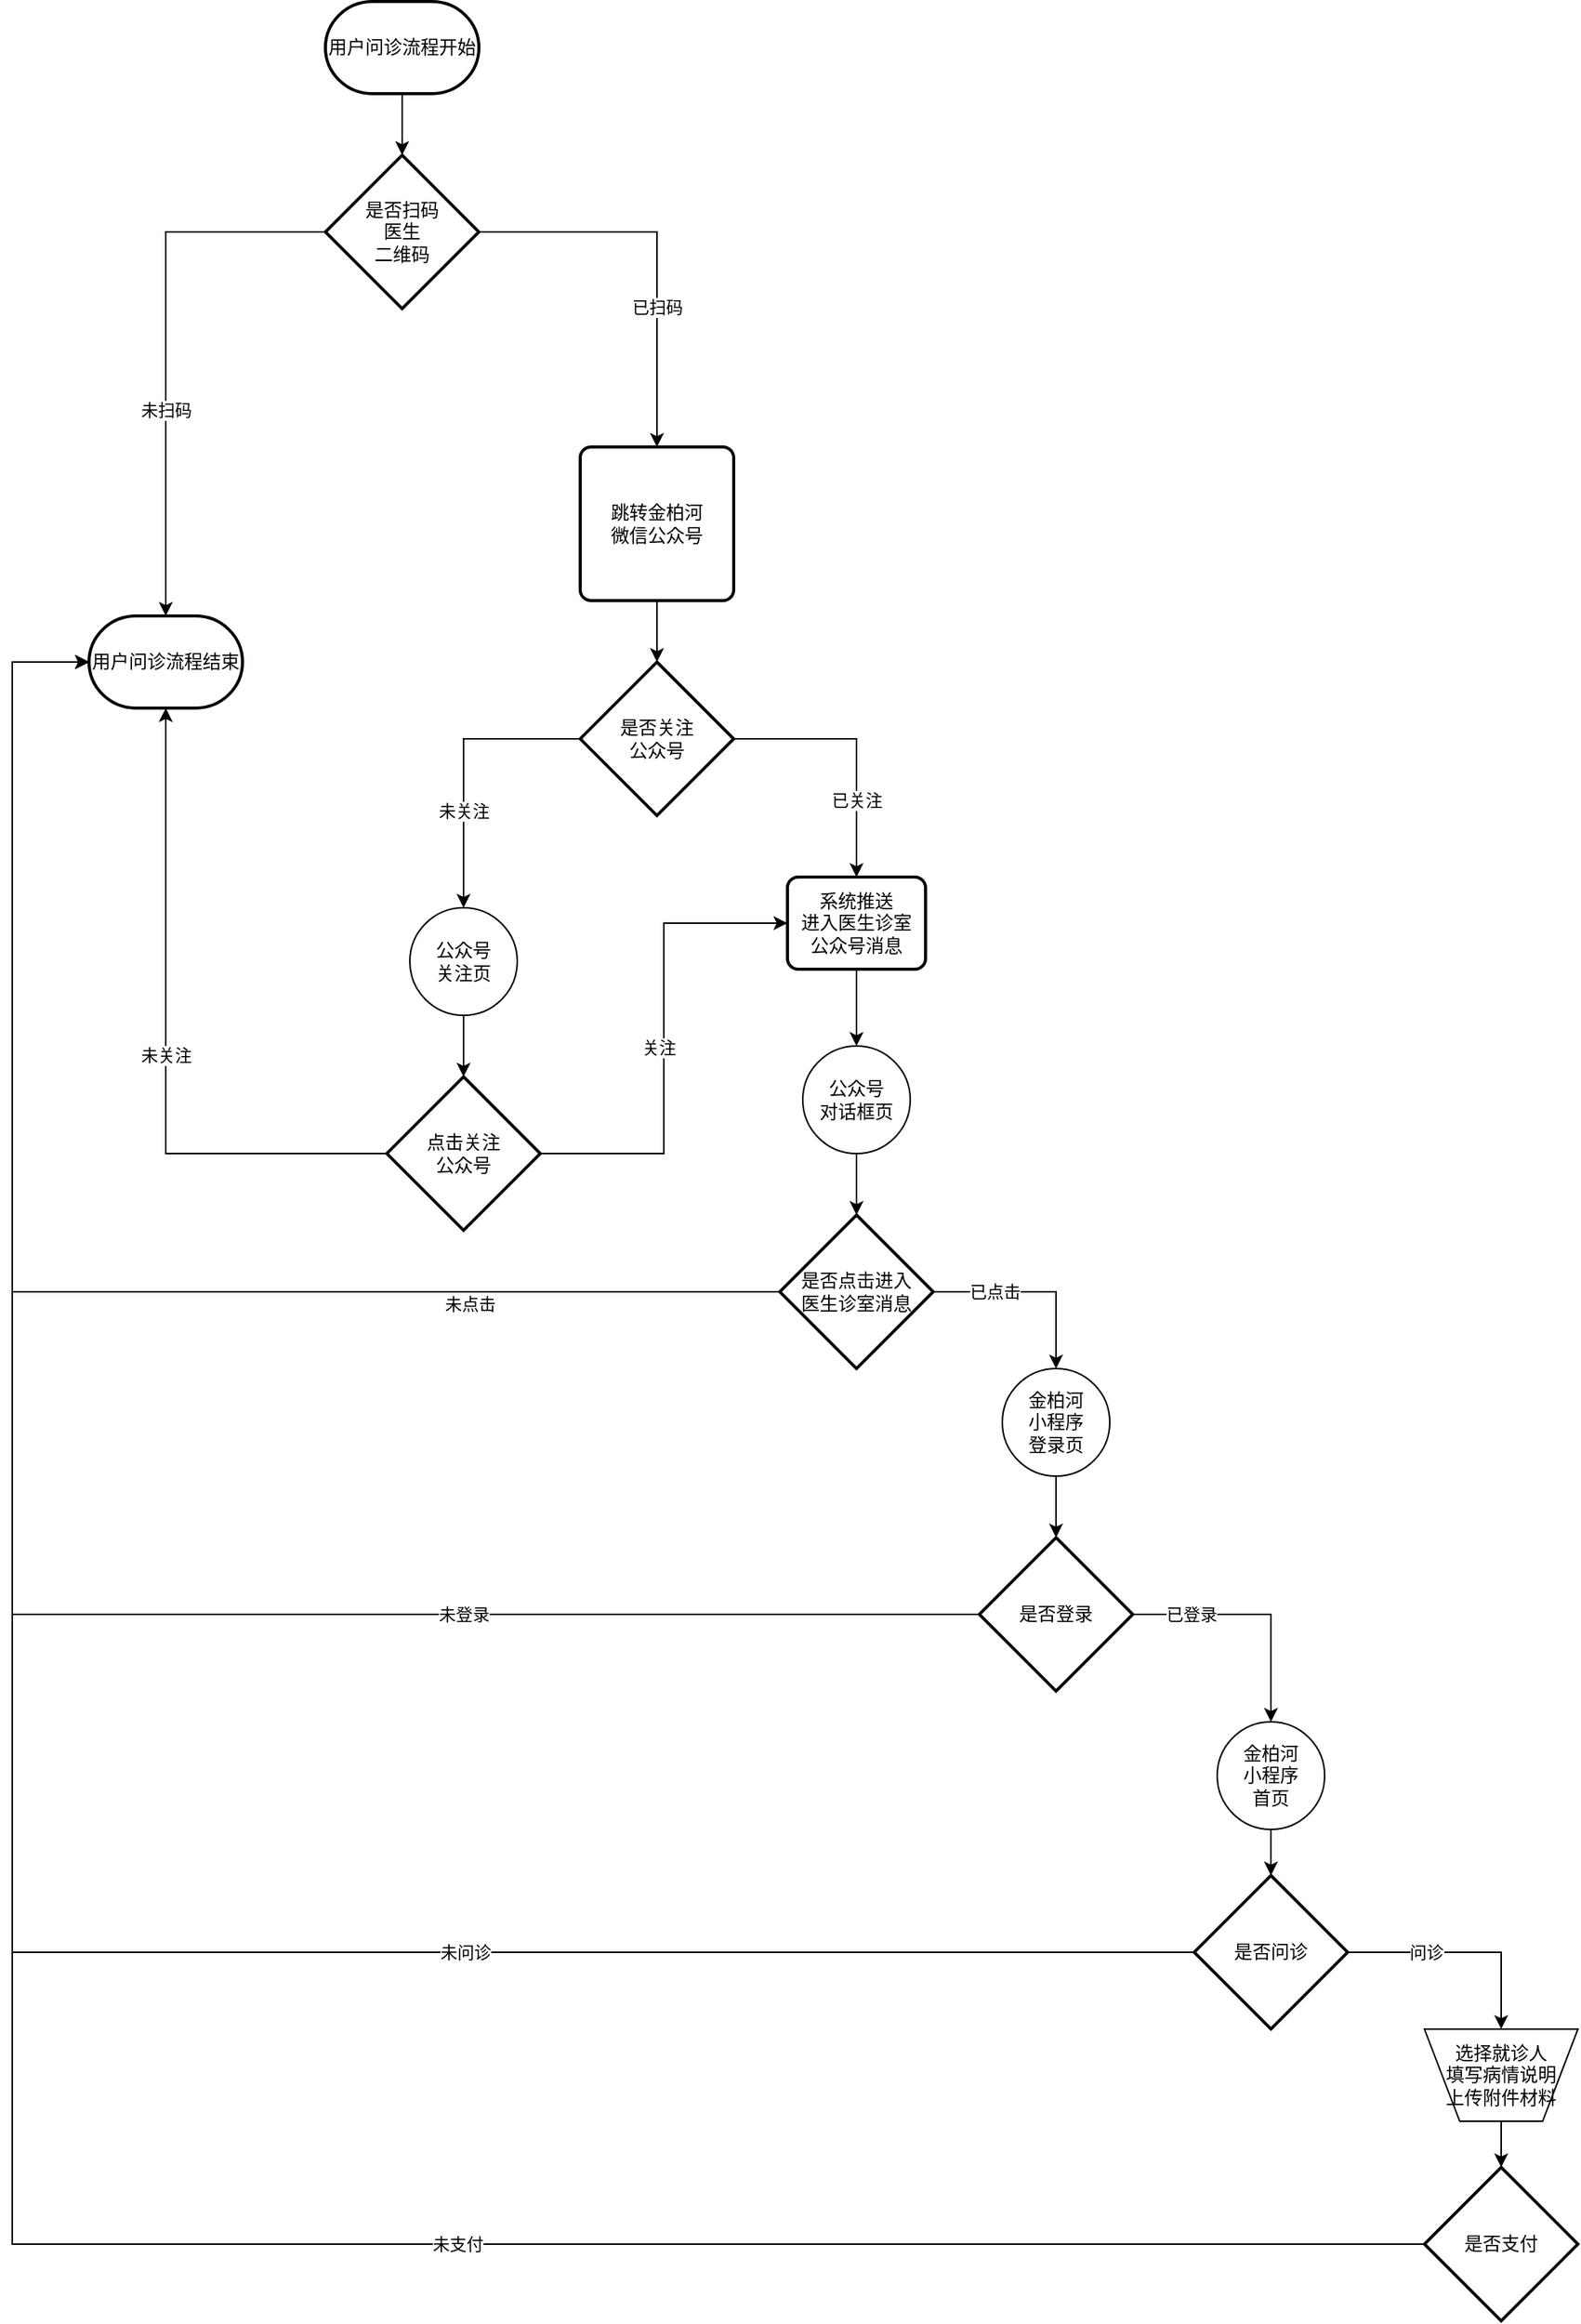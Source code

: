 <mxfile version="20.1.3" type="github">
  <diagram id="R4xweMAqfwO3BosUm7iH" name="第 1 页">
    <mxGraphModel dx="1422" dy="762" grid="1" gridSize="10" guides="1" tooltips="1" connect="1" arrows="1" fold="1" page="1" pageScale="1" pageWidth="827" pageHeight="1169" math="0" shadow="0">
      <root>
        <mxCell id="0" />
        <mxCell id="1" parent="0" />
        <mxCell id="5QMFtwSGgLobkVOJC3eS-13" style="edgeStyle=orthogonalEdgeStyle;rounded=0;orthogonalLoop=1;jettySize=auto;html=1;exitX=0.5;exitY=1;exitDx=0;exitDy=0;exitPerimeter=0;entryX=0.5;entryY=0;entryDx=0;entryDy=0;entryPerimeter=0;" edge="1" parent="1" source="5QMFtwSGgLobkVOJC3eS-1" target="5QMFtwSGgLobkVOJC3eS-5">
          <mxGeometry relative="1" as="geometry" />
        </mxCell>
        <mxCell id="5QMFtwSGgLobkVOJC3eS-1" value="用户问诊流程开始" style="strokeWidth=2;html=1;shape=mxgraph.flowchart.terminator;whiteSpace=wrap;" vertex="1" parent="1">
          <mxGeometry x="364" y="80" width="100" height="60" as="geometry" />
        </mxCell>
        <mxCell id="5QMFtwSGgLobkVOJC3eS-2" value="用户问诊流程结束" style="strokeWidth=2;html=1;shape=mxgraph.flowchart.terminator;whiteSpace=wrap;" vertex="1" parent="1">
          <mxGeometry x="210" y="480" width="100" height="60" as="geometry" />
        </mxCell>
        <mxCell id="5QMFtwSGgLobkVOJC3eS-6" style="edgeStyle=orthogonalEdgeStyle;rounded=0;orthogonalLoop=1;jettySize=auto;html=1;" edge="1" parent="1" source="5QMFtwSGgLobkVOJC3eS-5" target="5QMFtwSGgLobkVOJC3eS-2">
          <mxGeometry relative="1" as="geometry" />
        </mxCell>
        <mxCell id="5QMFtwSGgLobkVOJC3eS-7" value="未扫码" style="edgeLabel;html=1;align=center;verticalAlign=middle;resizable=0;points=[];" vertex="1" connectable="0" parent="5QMFtwSGgLobkVOJC3eS-6">
          <mxGeometry x="0.239" relative="1" as="geometry">
            <mxPoint as="offset" />
          </mxGeometry>
        </mxCell>
        <mxCell id="5QMFtwSGgLobkVOJC3eS-8" style="edgeStyle=orthogonalEdgeStyle;rounded=0;orthogonalLoop=1;jettySize=auto;html=1;entryX=0.5;entryY=0;entryDx=0;entryDy=0;" edge="1" parent="1" source="5QMFtwSGgLobkVOJC3eS-5" target="5QMFtwSGgLobkVOJC3eS-10">
          <mxGeometry relative="1" as="geometry">
            <mxPoint x="580" y="410" as="targetPoint" />
          </mxGeometry>
        </mxCell>
        <mxCell id="5QMFtwSGgLobkVOJC3eS-9" value="已扫码" style="edgeLabel;html=1;align=center;verticalAlign=middle;resizable=0;points=[];" vertex="1" connectable="0" parent="5QMFtwSGgLobkVOJC3eS-8">
          <mxGeometry x="0.288" relative="1" as="geometry">
            <mxPoint as="offset" />
          </mxGeometry>
        </mxCell>
        <mxCell id="5QMFtwSGgLobkVOJC3eS-5" value="是否扫码&lt;br&gt;医生&lt;br&gt;二维码" style="strokeWidth=2;html=1;shape=mxgraph.flowchart.decision;whiteSpace=wrap;" vertex="1" parent="1">
          <mxGeometry x="364" y="180" width="100" height="100" as="geometry" />
        </mxCell>
        <mxCell id="5QMFtwSGgLobkVOJC3eS-12" style="edgeStyle=orthogonalEdgeStyle;rounded=0;orthogonalLoop=1;jettySize=auto;html=1;exitX=0.5;exitY=1;exitDx=0;exitDy=0;" edge="1" parent="1" source="5QMFtwSGgLobkVOJC3eS-10" target="5QMFtwSGgLobkVOJC3eS-11">
          <mxGeometry relative="1" as="geometry" />
        </mxCell>
        <mxCell id="5QMFtwSGgLobkVOJC3eS-10" value="跳转金柏河&lt;br&gt;微信公众号" style="rounded=1;whiteSpace=wrap;html=1;absoluteArcSize=1;arcSize=14;strokeWidth=2;" vertex="1" parent="1">
          <mxGeometry x="530" y="370" width="100" height="100" as="geometry" />
        </mxCell>
        <mxCell id="5QMFtwSGgLobkVOJC3eS-14" style="edgeStyle=orthogonalEdgeStyle;rounded=0;orthogonalLoop=1;jettySize=auto;html=1;" edge="1" parent="1" source="5QMFtwSGgLobkVOJC3eS-11" target="5QMFtwSGgLobkVOJC3eS-21">
          <mxGeometry relative="1" as="geometry">
            <mxPoint x="463" y="680" as="targetPoint" />
          </mxGeometry>
        </mxCell>
        <mxCell id="5QMFtwSGgLobkVOJC3eS-15" value="未关注" style="edgeLabel;html=1;align=center;verticalAlign=middle;resizable=0;points=[];" vertex="1" connectable="0" parent="5QMFtwSGgLobkVOJC3eS-14">
          <mxGeometry x="0.496" relative="1" as="geometry">
            <mxPoint y="-16" as="offset" />
          </mxGeometry>
        </mxCell>
        <mxCell id="5QMFtwSGgLobkVOJC3eS-39" style="edgeStyle=orthogonalEdgeStyle;rounded=0;orthogonalLoop=1;jettySize=auto;html=1;entryX=0.5;entryY=0;entryDx=0;entryDy=0;" edge="1" parent="1" source="5QMFtwSGgLobkVOJC3eS-11" target="5QMFtwSGgLobkVOJC3eS-37">
          <mxGeometry relative="1" as="geometry" />
        </mxCell>
        <mxCell id="5QMFtwSGgLobkVOJC3eS-41" value="已关注" style="edgeLabel;html=1;align=center;verticalAlign=middle;resizable=0;points=[];" vertex="1" connectable="0" parent="5QMFtwSGgLobkVOJC3eS-39">
          <mxGeometry x="0.341" y="1" relative="1" as="geometry">
            <mxPoint x="-1" y="6" as="offset" />
          </mxGeometry>
        </mxCell>
        <mxCell id="5QMFtwSGgLobkVOJC3eS-11" value="是否关注&lt;br&gt;公众号" style="strokeWidth=2;html=1;shape=mxgraph.flowchart.decision;whiteSpace=wrap;" vertex="1" parent="1">
          <mxGeometry x="530" y="510" width="100" height="100" as="geometry" />
        </mxCell>
        <mxCell id="5QMFtwSGgLobkVOJC3eS-21" value="" style="verticalLabelPosition=bottom;verticalAlign=top;html=1;shape=mxgraph.flowchart.on-page_reference;" vertex="1" parent="1">
          <mxGeometry x="419" y="670" width="70" height="70" as="geometry" />
        </mxCell>
        <mxCell id="5QMFtwSGgLobkVOJC3eS-28" style="edgeStyle=orthogonalEdgeStyle;rounded=0;orthogonalLoop=1;jettySize=auto;html=1;exitX=0.5;exitY=1;exitDx=0;exitDy=0;" edge="1" parent="1" source="5QMFtwSGgLobkVOJC3eS-20" target="5QMFtwSGgLobkVOJC3eS-27">
          <mxGeometry relative="1" as="geometry" />
        </mxCell>
        <mxCell id="5QMFtwSGgLobkVOJC3eS-20" value="公众号&lt;br&gt;关注页" style="text;html=1;strokeColor=none;fillColor=none;align=center;verticalAlign=middle;whiteSpace=wrap;rounded=0;" vertex="1" parent="1">
          <mxGeometry x="414" y="670" width="80" height="70" as="geometry" />
        </mxCell>
        <mxCell id="5QMFtwSGgLobkVOJC3eS-22" value="" style="verticalLabelPosition=bottom;verticalAlign=top;html=1;shape=mxgraph.flowchart.on-page_reference;" vertex="1" parent="1">
          <mxGeometry x="675" y="760" width="70" height="70" as="geometry" />
        </mxCell>
        <mxCell id="5QMFtwSGgLobkVOJC3eS-45" style="edgeStyle=orthogonalEdgeStyle;rounded=0;orthogonalLoop=1;jettySize=auto;html=1;exitX=0.5;exitY=1;exitDx=0;exitDy=0;" edge="1" parent="1" source="5QMFtwSGgLobkVOJC3eS-23" target="5QMFtwSGgLobkVOJC3eS-44">
          <mxGeometry relative="1" as="geometry" />
        </mxCell>
        <mxCell id="5QMFtwSGgLobkVOJC3eS-23" value="公众号&lt;br&gt;对话框页" style="text;html=1;strokeColor=none;fillColor=none;align=center;verticalAlign=middle;whiteSpace=wrap;rounded=0;" vertex="1" parent="1">
          <mxGeometry x="670" y="760" width="80" height="70" as="geometry" />
        </mxCell>
        <mxCell id="5QMFtwSGgLobkVOJC3eS-30" style="edgeStyle=orthogonalEdgeStyle;rounded=0;orthogonalLoop=1;jettySize=auto;html=1;entryX=0.5;entryY=1;entryDx=0;entryDy=0;entryPerimeter=0;" edge="1" parent="1" source="5QMFtwSGgLobkVOJC3eS-27" target="5QMFtwSGgLobkVOJC3eS-2">
          <mxGeometry relative="1" as="geometry" />
        </mxCell>
        <mxCell id="5QMFtwSGgLobkVOJC3eS-31" value="未关注" style="edgeLabel;html=1;align=center;verticalAlign=middle;resizable=0;points=[];" vertex="1" connectable="0" parent="5QMFtwSGgLobkVOJC3eS-30">
          <mxGeometry x="-0.206" y="1" relative="1" as="geometry">
            <mxPoint x="1" y="-36" as="offset" />
          </mxGeometry>
        </mxCell>
        <mxCell id="5QMFtwSGgLobkVOJC3eS-42" style="edgeStyle=orthogonalEdgeStyle;rounded=0;orthogonalLoop=1;jettySize=auto;html=1;entryX=0;entryY=0.5;entryDx=0;entryDy=0;" edge="1" parent="1" source="5QMFtwSGgLobkVOJC3eS-27" target="5QMFtwSGgLobkVOJC3eS-37">
          <mxGeometry relative="1" as="geometry" />
        </mxCell>
        <mxCell id="5QMFtwSGgLobkVOJC3eS-43" value="关注" style="edgeLabel;html=1;align=center;verticalAlign=middle;resizable=0;points=[];" vertex="1" connectable="0" parent="5QMFtwSGgLobkVOJC3eS-42">
          <mxGeometry x="-0.193" y="-2" relative="1" as="geometry">
            <mxPoint x="-6" y="-24" as="offset" />
          </mxGeometry>
        </mxCell>
        <mxCell id="5QMFtwSGgLobkVOJC3eS-27" value="点击关注&lt;br&gt;公众号" style="strokeWidth=2;html=1;shape=mxgraph.flowchart.decision;whiteSpace=wrap;" vertex="1" parent="1">
          <mxGeometry x="404" y="780" width="100" height="100" as="geometry" />
        </mxCell>
        <mxCell id="5QMFtwSGgLobkVOJC3eS-40" style="edgeStyle=orthogonalEdgeStyle;rounded=0;orthogonalLoop=1;jettySize=auto;html=1;" edge="1" parent="1" source="5QMFtwSGgLobkVOJC3eS-37" target="5QMFtwSGgLobkVOJC3eS-23">
          <mxGeometry relative="1" as="geometry" />
        </mxCell>
        <mxCell id="5QMFtwSGgLobkVOJC3eS-37" value="系统推送&lt;br&gt;进入医生诊室&lt;br&gt;公众号消息" style="rounded=1;whiteSpace=wrap;html=1;absoluteArcSize=1;arcSize=14;strokeWidth=2;" vertex="1" parent="1">
          <mxGeometry x="665" y="650" width="90" height="60" as="geometry" />
        </mxCell>
        <mxCell id="5QMFtwSGgLobkVOJC3eS-46" style="edgeStyle=orthogonalEdgeStyle;rounded=0;orthogonalLoop=1;jettySize=auto;html=1;entryX=0;entryY=0.5;entryDx=0;entryDy=0;entryPerimeter=0;" edge="1" parent="1" source="5QMFtwSGgLobkVOJC3eS-44" target="5QMFtwSGgLobkVOJC3eS-2">
          <mxGeometry relative="1" as="geometry">
            <Array as="points">
              <mxPoint x="160" y="920" />
              <mxPoint x="160" y="510" />
            </Array>
          </mxGeometry>
        </mxCell>
        <mxCell id="5QMFtwSGgLobkVOJC3eS-47" value="未点击" style="edgeLabel;html=1;align=center;verticalAlign=middle;resizable=0;points=[];" vertex="1" connectable="0" parent="5QMFtwSGgLobkVOJC3eS-46">
          <mxGeometry x="-0.578" y="-2" relative="1" as="geometry">
            <mxPoint y="10" as="offset" />
          </mxGeometry>
        </mxCell>
        <mxCell id="5QMFtwSGgLobkVOJC3eS-48" style="edgeStyle=orthogonalEdgeStyle;rounded=0;orthogonalLoop=1;jettySize=auto;html=1;entryX=0.5;entryY=0;entryDx=0;entryDy=0;" edge="1" parent="1" source="5QMFtwSGgLobkVOJC3eS-44" target="5QMFtwSGgLobkVOJC3eS-51">
          <mxGeometry relative="1" as="geometry">
            <mxPoint x="840" y="1010" as="targetPoint" />
          </mxGeometry>
        </mxCell>
        <mxCell id="5QMFtwSGgLobkVOJC3eS-49" value="已点击" style="edgeLabel;html=1;align=center;verticalAlign=middle;resizable=0;points=[];" vertex="1" connectable="0" parent="5QMFtwSGgLobkVOJC3eS-48">
          <mxGeometry x="0.294" y="1" relative="1" as="geometry">
            <mxPoint x="-41" y="-4" as="offset" />
          </mxGeometry>
        </mxCell>
        <mxCell id="5QMFtwSGgLobkVOJC3eS-44" value="是否点击进入&lt;br&gt;医生诊室消息" style="strokeWidth=2;html=1;shape=mxgraph.flowchart.decision;whiteSpace=wrap;" vertex="1" parent="1">
          <mxGeometry x="660" y="870" width="100" height="100" as="geometry" />
        </mxCell>
        <mxCell id="5QMFtwSGgLobkVOJC3eS-50" value="" style="verticalLabelPosition=bottom;verticalAlign=top;html=1;shape=mxgraph.flowchart.on-page_reference;" vertex="1" parent="1">
          <mxGeometry x="805" y="970" width="70" height="70" as="geometry" />
        </mxCell>
        <mxCell id="5QMFtwSGgLobkVOJC3eS-60" style="edgeStyle=orthogonalEdgeStyle;rounded=0;orthogonalLoop=1;jettySize=auto;html=1;exitX=0.5;exitY=1;exitDx=0;exitDy=0;entryX=0.5;entryY=0;entryDx=0;entryDy=0;entryPerimeter=0;" edge="1" parent="1" source="5QMFtwSGgLobkVOJC3eS-51" target="5QMFtwSGgLobkVOJC3eS-59">
          <mxGeometry relative="1" as="geometry">
            <mxPoint x="840" y="1060" as="targetPoint" />
          </mxGeometry>
        </mxCell>
        <mxCell id="5QMFtwSGgLobkVOJC3eS-51" value="金柏河&lt;br&gt;小程序&lt;br&gt;登录页" style="text;html=1;strokeColor=none;fillColor=none;align=center;verticalAlign=middle;whiteSpace=wrap;rounded=0;" vertex="1" parent="1">
          <mxGeometry x="800" y="970" width="80" height="70" as="geometry" />
        </mxCell>
        <mxCell id="5QMFtwSGgLobkVOJC3eS-62" style="edgeStyle=orthogonalEdgeStyle;rounded=0;orthogonalLoop=1;jettySize=auto;html=1;entryX=0;entryY=0.5;entryDx=0;entryDy=0;entryPerimeter=0;" edge="1" parent="1" source="5QMFtwSGgLobkVOJC3eS-59" target="5QMFtwSGgLobkVOJC3eS-2">
          <mxGeometry relative="1" as="geometry">
            <Array as="points">
              <mxPoint x="160" y="1130" />
              <mxPoint x="160" y="510" />
            </Array>
          </mxGeometry>
        </mxCell>
        <mxCell id="5QMFtwSGgLobkVOJC3eS-63" value="未登录" style="edgeLabel;html=1;align=center;verticalAlign=middle;resizable=0;points=[];" vertex="1" connectable="0" parent="5QMFtwSGgLobkVOJC3eS-62">
          <mxGeometry x="-0.437" y="1" relative="1" as="geometry">
            <mxPoint x="30" y="-1" as="offset" />
          </mxGeometry>
        </mxCell>
        <mxCell id="5QMFtwSGgLobkVOJC3eS-64" style="edgeStyle=orthogonalEdgeStyle;rounded=0;orthogonalLoop=1;jettySize=auto;html=1;entryX=0.5;entryY=0;entryDx=0;entryDy=0;" edge="1" parent="1" source="5QMFtwSGgLobkVOJC3eS-59" target="5QMFtwSGgLobkVOJC3eS-67">
          <mxGeometry relative="1" as="geometry">
            <mxPoint x="980" y="1200" as="targetPoint" />
          </mxGeometry>
        </mxCell>
        <mxCell id="5QMFtwSGgLobkVOJC3eS-65" value="已登录" style="edgeLabel;html=1;align=center;verticalAlign=middle;resizable=0;points=[];" vertex="1" connectable="0" parent="5QMFtwSGgLobkVOJC3eS-64">
          <mxGeometry x="-0.57" y="-3" relative="1" as="geometry">
            <mxPoint x="3" y="-3" as="offset" />
          </mxGeometry>
        </mxCell>
        <mxCell id="5QMFtwSGgLobkVOJC3eS-59" value="是否登录" style="strokeWidth=2;html=1;shape=mxgraph.flowchart.decision;whiteSpace=wrap;" vertex="1" parent="1">
          <mxGeometry x="790" y="1080" width="100" height="100" as="geometry" />
        </mxCell>
        <mxCell id="5QMFtwSGgLobkVOJC3eS-66" value="" style="verticalLabelPosition=bottom;verticalAlign=top;html=1;shape=mxgraph.flowchart.on-page_reference;" vertex="1" parent="1">
          <mxGeometry x="945" y="1200" width="70" height="70" as="geometry" />
        </mxCell>
        <mxCell id="5QMFtwSGgLobkVOJC3eS-69" style="edgeStyle=orthogonalEdgeStyle;rounded=0;orthogonalLoop=1;jettySize=auto;html=1;" edge="1" parent="1" source="5QMFtwSGgLobkVOJC3eS-67" target="5QMFtwSGgLobkVOJC3eS-68">
          <mxGeometry relative="1" as="geometry" />
        </mxCell>
        <mxCell id="5QMFtwSGgLobkVOJC3eS-67" value="金柏河&lt;br&gt;小程序&lt;br&gt;首页" style="text;html=1;strokeColor=none;fillColor=none;align=center;verticalAlign=middle;whiteSpace=wrap;rounded=0;" vertex="1" parent="1">
          <mxGeometry x="940" y="1200" width="80" height="70" as="geometry" />
        </mxCell>
        <mxCell id="5QMFtwSGgLobkVOJC3eS-71" style="edgeStyle=orthogonalEdgeStyle;rounded=0;orthogonalLoop=1;jettySize=auto;html=1;entryX=0;entryY=0.5;entryDx=0;entryDy=0;entryPerimeter=0;" edge="1" parent="1" source="5QMFtwSGgLobkVOJC3eS-68" target="5QMFtwSGgLobkVOJC3eS-2">
          <mxGeometry relative="1" as="geometry">
            <mxPoint x="180" y="480" as="targetPoint" />
            <Array as="points">
              <mxPoint x="160" y="1350" />
              <mxPoint x="160" y="510" />
            </Array>
          </mxGeometry>
        </mxCell>
        <mxCell id="5QMFtwSGgLobkVOJC3eS-72" value="未问诊" style="edgeLabel;html=1;align=center;verticalAlign=middle;resizable=0;points=[];" vertex="1" connectable="0" parent="5QMFtwSGgLobkVOJC3eS-71">
          <mxGeometry x="-0.451" y="4" relative="1" as="geometry">
            <mxPoint x="-20" y="-4" as="offset" />
          </mxGeometry>
        </mxCell>
        <mxCell id="5QMFtwSGgLobkVOJC3eS-73" style="edgeStyle=orthogonalEdgeStyle;rounded=0;orthogonalLoop=1;jettySize=auto;html=1;entryX=0.5;entryY=0;entryDx=0;entryDy=0;" edge="1" parent="1" source="5QMFtwSGgLobkVOJC3eS-68" target="5QMFtwSGgLobkVOJC3eS-75">
          <mxGeometry relative="1" as="geometry">
            <mxPoint x="1130" y="1530" as="targetPoint" />
          </mxGeometry>
        </mxCell>
        <mxCell id="5QMFtwSGgLobkVOJC3eS-74" value="问诊" style="edgeLabel;html=1;align=center;verticalAlign=middle;resizable=0;points=[];" vertex="1" connectable="0" parent="5QMFtwSGgLobkVOJC3eS-73">
          <mxGeometry x="-0.514" y="-4" relative="1" as="geometry">
            <mxPoint x="14" y="-4" as="offset" />
          </mxGeometry>
        </mxCell>
        <mxCell id="5QMFtwSGgLobkVOJC3eS-68" value="是否问诊" style="strokeWidth=2;html=1;shape=mxgraph.flowchart.decision;whiteSpace=wrap;" vertex="1" parent="1">
          <mxGeometry x="930" y="1300" width="100" height="100" as="geometry" />
        </mxCell>
        <mxCell id="5QMFtwSGgLobkVOJC3eS-77" style="edgeStyle=orthogonalEdgeStyle;rounded=0;orthogonalLoop=1;jettySize=auto;html=1;entryX=0.5;entryY=0;entryDx=0;entryDy=0;entryPerimeter=0;" edge="1" parent="1" source="5QMFtwSGgLobkVOJC3eS-75" target="5QMFtwSGgLobkVOJC3eS-76">
          <mxGeometry relative="1" as="geometry" />
        </mxCell>
        <mxCell id="5QMFtwSGgLobkVOJC3eS-75" value="选择就诊人&lt;br&gt;填写病情说明&lt;br&gt;上传附件材料" style="verticalLabelPosition=middle;verticalAlign=middle;html=1;shape=trapezoid;perimeter=trapezoidPerimeter;whiteSpace=wrap;size=0.23;arcSize=10;flipV=1;labelPosition=center;align=center;" vertex="1" parent="1">
          <mxGeometry x="1080" y="1400" width="100" height="60" as="geometry" />
        </mxCell>
        <mxCell id="5QMFtwSGgLobkVOJC3eS-78" style="edgeStyle=orthogonalEdgeStyle;rounded=0;orthogonalLoop=1;jettySize=auto;html=1;entryX=0;entryY=0.5;entryDx=0;entryDy=0;entryPerimeter=0;" edge="1" parent="1" source="5QMFtwSGgLobkVOJC3eS-76" target="5QMFtwSGgLobkVOJC3eS-2">
          <mxGeometry relative="1" as="geometry">
            <mxPoint x="160" y="1300" as="targetPoint" />
            <Array as="points">
              <mxPoint x="160" y="1540" />
              <mxPoint x="160" y="510" />
            </Array>
          </mxGeometry>
        </mxCell>
        <mxCell id="5QMFtwSGgLobkVOJC3eS-79" value="未支付" style="edgeLabel;html=1;align=center;verticalAlign=middle;resizable=0;points=[];" vertex="1" connectable="0" parent="5QMFtwSGgLobkVOJC3eS-78">
          <mxGeometry x="-0.358" y="-2" relative="1" as="geometry">
            <mxPoint x="12" y="2" as="offset" />
          </mxGeometry>
        </mxCell>
        <mxCell id="5QMFtwSGgLobkVOJC3eS-76" value="是否支付" style="strokeWidth=2;html=1;shape=mxgraph.flowchart.decision;whiteSpace=wrap;" vertex="1" parent="1">
          <mxGeometry x="1080" y="1490" width="100" height="100" as="geometry" />
        </mxCell>
      </root>
    </mxGraphModel>
  </diagram>
</mxfile>
